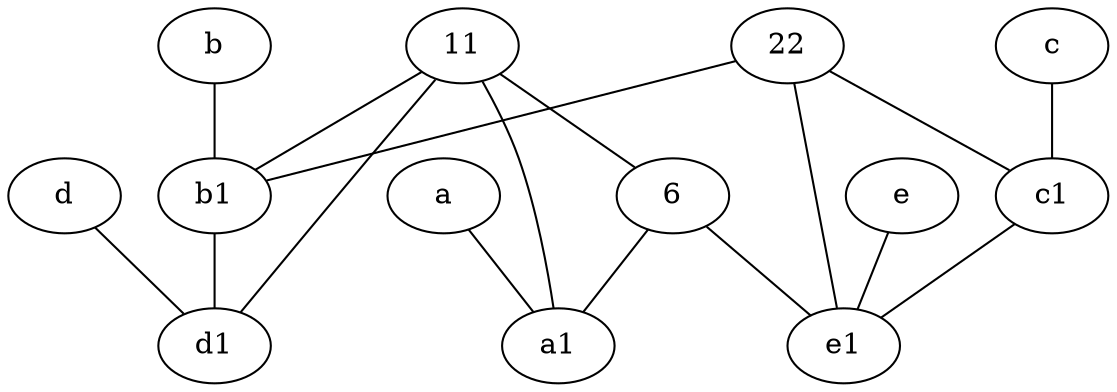 graph {
	node [labelfontsize=50]
	b1 [labelfontsize=50 pos="9,4!"]
	a1 [labelfontsize=50 pos="8,3!"]
	c1 [labelfontsize=50 pos="4.5,3!"]
	e [labelfontsize=50 pos="7,9!"]
	6 [labelfontsize=50]
	22 [labelfontsize=50]
	c [labelfontsize=50 pos="4.5,2!"]
	a [labelfontsize=50 pos="8,2!"]
	11 [labelfontsize=50]
	e1 [labelfontsize=50 pos="7,7!"]
	b [labelfontsize=50 pos="10,4!"]
	d1 [labelfontsize=50 pos="3,5!"]
	d [labelfontsize=50 pos="2,5!"]
	6 -- e1
	11 -- d1
	22 -- c1
	c1 -- e1
	e -- e1
	11 -- 6
	c -- c1
	22 -- b1
	d -- d1
	11 -- a1
	6 -- a1
	b -- b1
	11 -- b1
	a -- a1
	22 -- e1
	b1 -- d1
}
